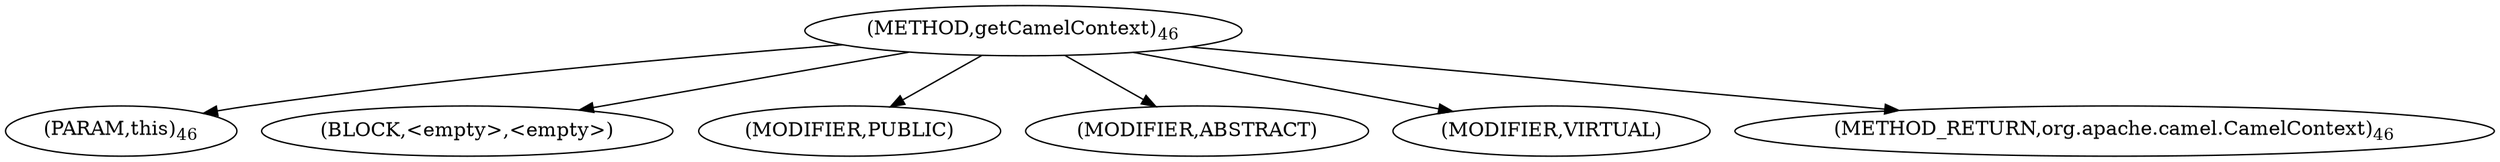 digraph "getCamelContext" {  
"45" [label = <(METHOD,getCamelContext)<SUB>46</SUB>> ]
"46" [label = <(PARAM,this)<SUB>46</SUB>> ]
"47" [label = <(BLOCK,&lt;empty&gt;,&lt;empty&gt;)> ]
"48" [label = <(MODIFIER,PUBLIC)> ]
"49" [label = <(MODIFIER,ABSTRACT)> ]
"50" [label = <(MODIFIER,VIRTUAL)> ]
"51" [label = <(METHOD_RETURN,org.apache.camel.CamelContext)<SUB>46</SUB>> ]
  "45" -> "46" 
  "45" -> "47" 
  "45" -> "48" 
  "45" -> "49" 
  "45" -> "50" 
  "45" -> "51" 
}
